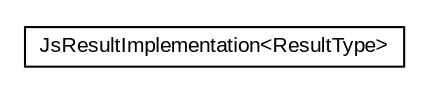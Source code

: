 #!/usr/local/bin/dot
#
# Class diagram 
# Generated by UMLGraph version 5.1 (http://www.umlgraph.org/)
#

digraph G {
	edge [fontname="arial",fontsize=10,labelfontname="arial",labelfontsize=10];
	node [fontname="arial",fontsize=10,shape=plaintext];
	nodesep=0.25;
	ranksep=0.5;
	// com.ononedb.nextweb.js.fn.JsResultImplementation<ResultType>
	c0 [label=<<table title="com.ononedb.nextweb.js.fn.JsResultImplementation" border="0" cellborder="1" cellspacing="0" cellpadding="2" port="p" href="./JsResultImplementation.html">
		<tr><td><table border="0" cellspacing="0" cellpadding="1">
<tr><td align="center" balign="center"> JsResultImplementation&lt;ResultType&gt; </td></tr>
		</table></td></tr>
		</table>>, fontname="arial", fontcolor="black", fontsize=10.0];
}


